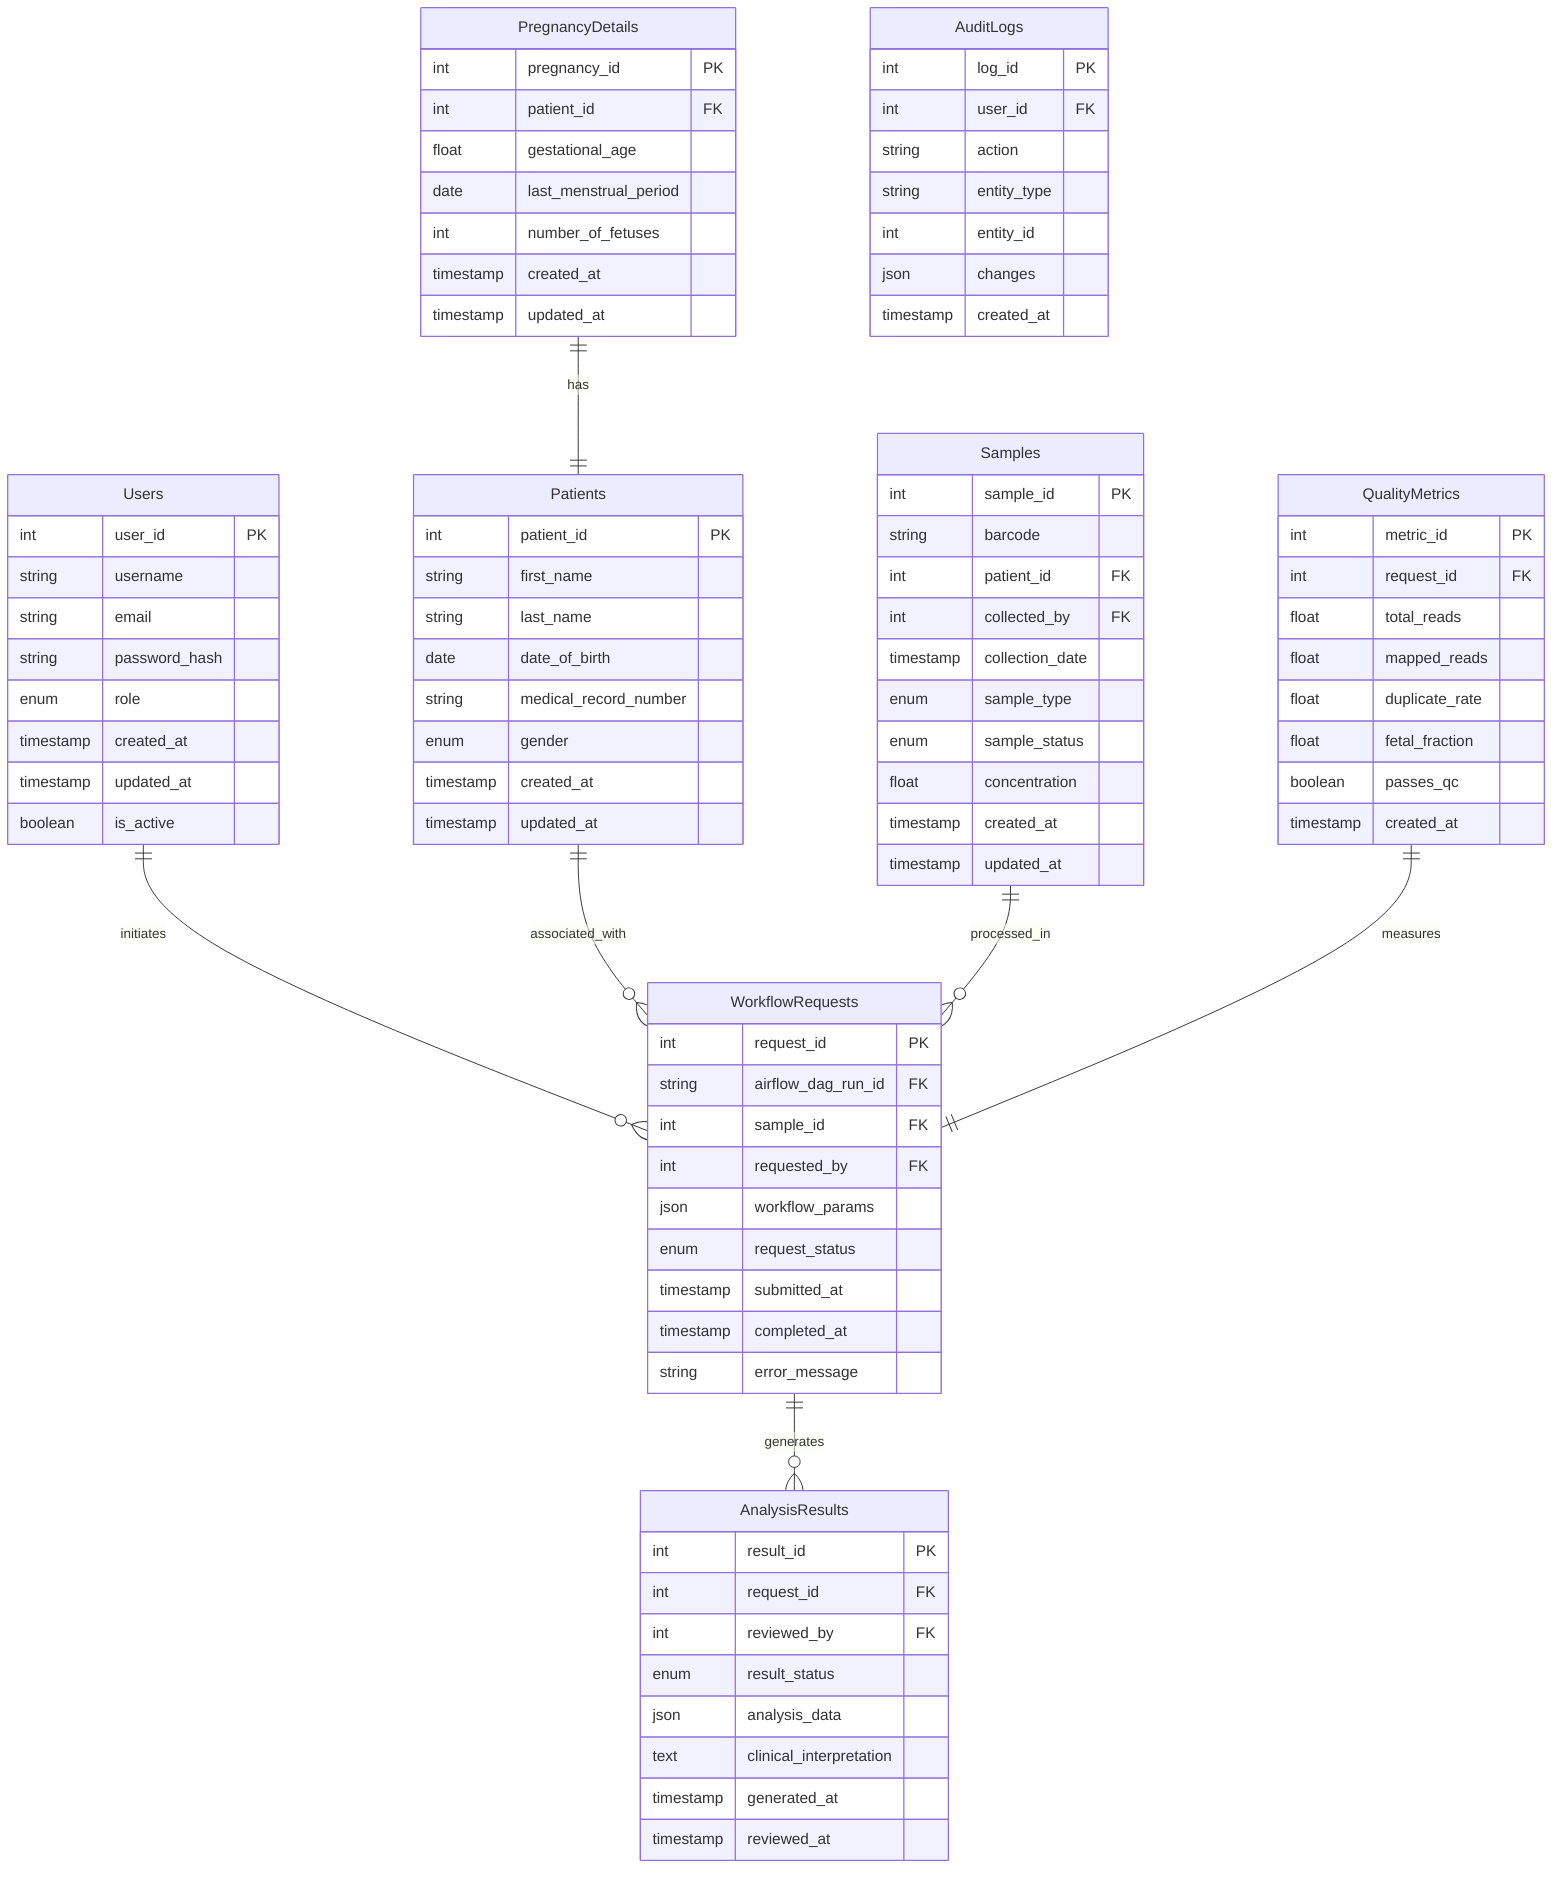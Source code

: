 erDiagram
    Users ||--o{ WorkflowRequests : "initiates"
    Users {
        int user_id PK
        string username
        string email
        string password_hash
        enum role
        timestamp created_at
        timestamp updated_at
        boolean is_active
    }

    Patients ||--o{ WorkflowRequests : "associated_with"
    Patients {
        int patient_id PK
        string first_name
        string last_name
        date date_of_birth
        string medical_record_number
        enum gender
        timestamp created_at
        timestamp updated_at
    }

    PregnancyDetails ||--|| Patients : "has"
    PregnancyDetails {
        int pregnancy_id PK
        int patient_id FK
        float gestational_age
        date last_menstrual_period
        int number_of_fetuses
        timestamp created_at
        timestamp updated_at
    }

    Samples ||--o{ WorkflowRequests : "processed_in"
    Samples {
        int sample_id PK
        string barcode
        int patient_id FK
        int collected_by FK
        timestamp collection_date
        enum sample_type
        enum sample_status
        float concentration
        timestamp created_at
        timestamp updated_at
    }

    WorkflowRequests ||--o{ AnalysisResults : "generates"
    WorkflowRequests {
        int request_id PK
        string airflow_dag_run_id FK
        int sample_id FK
        int requested_by FK
        json workflow_params
        enum request_status
        timestamp submitted_at
        timestamp completed_at
        string error_message
    }

    AnalysisResults {
        int result_id PK
        int request_id FK
        int reviewed_by FK
        enum result_status
        json analysis_data
        text clinical_interpretation
        timestamp generated_at
        timestamp reviewed_at
    }

    QualityMetrics ||--|| WorkflowRequests : "measures"
    QualityMetrics {
        int metric_id PK
        int request_id FK
        float total_reads
        float mapped_reads
        float duplicate_rate
        float fetal_fraction
        boolean passes_qc
        timestamp created_at
    }

    AuditLogs {
        int log_id PK
        int user_id FK
        string action
        string entity_type
        int entity_id
        json changes
        timestamp created_at
    }